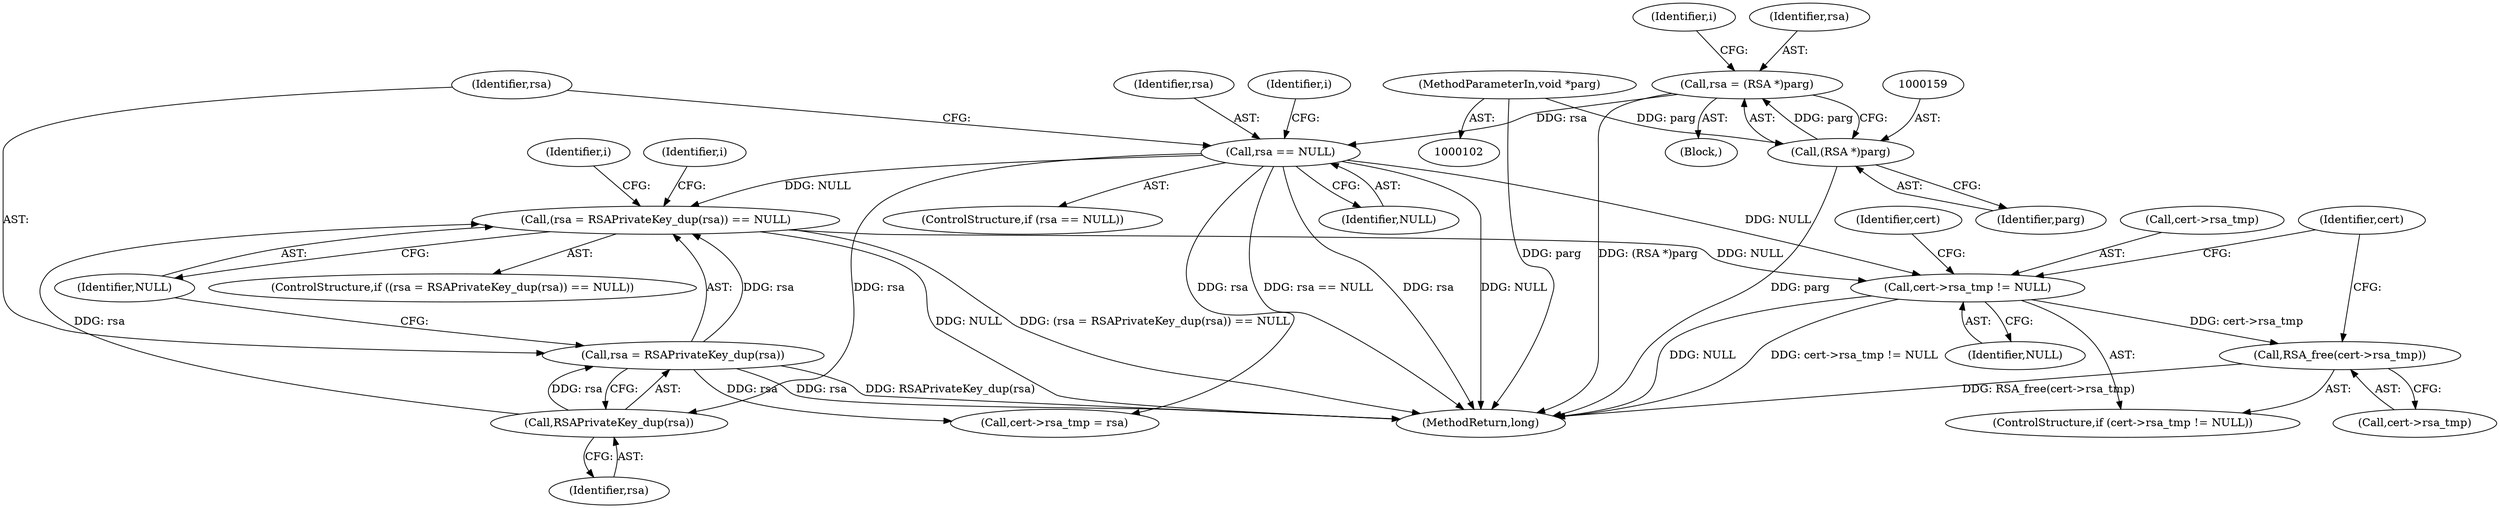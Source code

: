digraph "0_openssl_c5b831f21d0d29d1e517d139d9d101763f60c9a2_0@API" {
"1000200" [label="(Call,RSA_free(cert->rsa_tmp))"];
"1000195" [label="(Call,cert->rsa_tmp != NULL)"];
"1000174" [label="(Call,(rsa = RSAPrivateKey_dup(rsa)) == NULL)"];
"1000175" [label="(Call,rsa = RSAPrivateKey_dup(rsa))"];
"1000177" [label="(Call,RSAPrivateKey_dup(rsa))"];
"1000165" [label="(Call,rsa == NULL)"];
"1000156" [label="(Call,rsa = (RSA *)parg)"];
"1000158" [label="(Call,(RSA *)parg)"];
"1000106" [label="(MethodParameterIn,void *parg)"];
"1000173" [label="(ControlStructure,if ((rsa = RSAPrivateKey_dup(rsa)) == NULL))"];
"1000204" [label="(Call,cert->rsa_tmp = rsa)"];
"1000177" [label="(Call,RSAPrivateKey_dup(rsa))"];
"1000194" [label="(ControlStructure,if (cert->rsa_tmp != NULL))"];
"1000156" [label="(Call,rsa = (RSA *)parg)"];
"1000280" [label="(MethodReturn,long)"];
"1000200" [label="(Call,RSA_free(cert->rsa_tmp))"];
"1000195" [label="(Call,cert->rsa_tmp != NULL)"];
"1000166" [label="(Identifier,rsa)"];
"1000164" [label="(ControlStructure,if (rsa == NULL))"];
"1000174" [label="(Call,(rsa = RSAPrivateKey_dup(rsa)) == NULL)"];
"1000162" [label="(Identifier,i)"];
"1000157" [label="(Identifier,rsa)"];
"1000178" [label="(Identifier,rsa)"];
"1000201" [label="(Call,cert->rsa_tmp)"];
"1000176" [label="(Identifier,rsa)"];
"1000106" [label="(MethodParameterIn,void *parg)"];
"1000175" [label="(Call,rsa = RSAPrivateKey_dup(rsa))"];
"1000196" [label="(Call,cert->rsa_tmp)"];
"1000206" [label="(Identifier,cert)"];
"1000158" [label="(Call,(RSA *)parg)"];
"1000153" [label="(Block,)"];
"1000160" [label="(Identifier,parg)"];
"1000179" [label="(Identifier,NULL)"];
"1000202" [label="(Identifier,cert)"];
"1000181" [label="(Identifier,i)"];
"1000167" [label="(Identifier,NULL)"];
"1000185" [label="(Identifier,i)"];
"1000199" [label="(Identifier,NULL)"];
"1000169" [label="(Identifier,i)"];
"1000165" [label="(Call,rsa == NULL)"];
"1000200" -> "1000194"  [label="AST: "];
"1000200" -> "1000201"  [label="CFG: "];
"1000201" -> "1000200"  [label="AST: "];
"1000206" -> "1000200"  [label="CFG: "];
"1000200" -> "1000280"  [label="DDG: RSA_free(cert->rsa_tmp)"];
"1000195" -> "1000200"  [label="DDG: cert->rsa_tmp"];
"1000195" -> "1000194"  [label="AST: "];
"1000195" -> "1000199"  [label="CFG: "];
"1000196" -> "1000195"  [label="AST: "];
"1000199" -> "1000195"  [label="AST: "];
"1000202" -> "1000195"  [label="CFG: "];
"1000206" -> "1000195"  [label="CFG: "];
"1000195" -> "1000280"  [label="DDG: cert->rsa_tmp != NULL"];
"1000195" -> "1000280"  [label="DDG: NULL"];
"1000174" -> "1000195"  [label="DDG: NULL"];
"1000165" -> "1000195"  [label="DDG: NULL"];
"1000174" -> "1000173"  [label="AST: "];
"1000174" -> "1000179"  [label="CFG: "];
"1000175" -> "1000174"  [label="AST: "];
"1000179" -> "1000174"  [label="AST: "];
"1000181" -> "1000174"  [label="CFG: "];
"1000185" -> "1000174"  [label="CFG: "];
"1000174" -> "1000280"  [label="DDG: NULL"];
"1000174" -> "1000280"  [label="DDG: (rsa = RSAPrivateKey_dup(rsa)) == NULL"];
"1000175" -> "1000174"  [label="DDG: rsa"];
"1000177" -> "1000174"  [label="DDG: rsa"];
"1000165" -> "1000174"  [label="DDG: NULL"];
"1000175" -> "1000177"  [label="CFG: "];
"1000176" -> "1000175"  [label="AST: "];
"1000177" -> "1000175"  [label="AST: "];
"1000179" -> "1000175"  [label="CFG: "];
"1000175" -> "1000280"  [label="DDG: rsa"];
"1000175" -> "1000280"  [label="DDG: RSAPrivateKey_dup(rsa)"];
"1000177" -> "1000175"  [label="DDG: rsa"];
"1000175" -> "1000204"  [label="DDG: rsa"];
"1000177" -> "1000178"  [label="CFG: "];
"1000178" -> "1000177"  [label="AST: "];
"1000165" -> "1000177"  [label="DDG: rsa"];
"1000165" -> "1000164"  [label="AST: "];
"1000165" -> "1000167"  [label="CFG: "];
"1000166" -> "1000165"  [label="AST: "];
"1000167" -> "1000165"  [label="AST: "];
"1000169" -> "1000165"  [label="CFG: "];
"1000176" -> "1000165"  [label="CFG: "];
"1000165" -> "1000280"  [label="DDG: rsa"];
"1000165" -> "1000280"  [label="DDG: NULL"];
"1000165" -> "1000280"  [label="DDG: rsa == NULL"];
"1000156" -> "1000165"  [label="DDG: rsa"];
"1000165" -> "1000204"  [label="DDG: rsa"];
"1000156" -> "1000153"  [label="AST: "];
"1000156" -> "1000158"  [label="CFG: "];
"1000157" -> "1000156"  [label="AST: "];
"1000158" -> "1000156"  [label="AST: "];
"1000162" -> "1000156"  [label="CFG: "];
"1000156" -> "1000280"  [label="DDG: (RSA *)parg"];
"1000158" -> "1000156"  [label="DDG: parg"];
"1000158" -> "1000160"  [label="CFG: "];
"1000159" -> "1000158"  [label="AST: "];
"1000160" -> "1000158"  [label="AST: "];
"1000158" -> "1000280"  [label="DDG: parg"];
"1000106" -> "1000158"  [label="DDG: parg"];
"1000106" -> "1000102"  [label="AST: "];
"1000106" -> "1000280"  [label="DDG: parg"];
}
